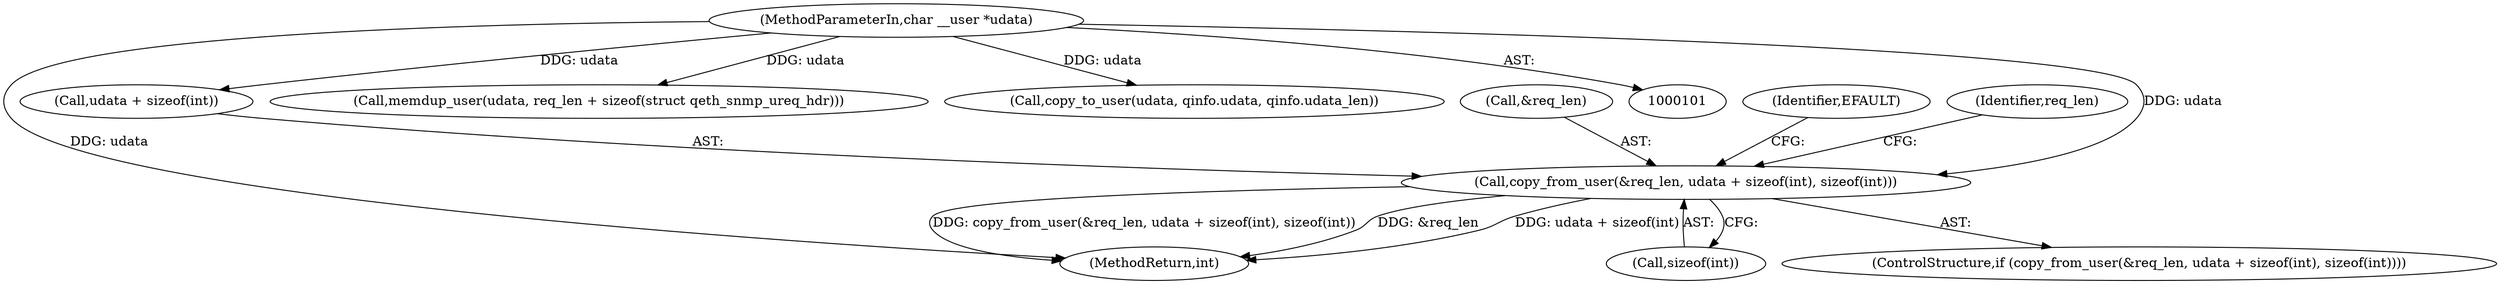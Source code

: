 digraph "0_linux_6fb392b1a63ae36c31f62bc3fc8630b49d602b62@API" {
"1000144" [label="(Call,copy_from_user(&req_len, udata + sizeof(int), sizeof(int)))"];
"1000103" [label="(MethodParameterIn,char __user *udata)"];
"1000103" [label="(MethodParameterIn,char __user *udata)"];
"1000145" [label="(Call,&req_len)"];
"1000302" [label="(MethodReturn,int)"];
"1000155" [label="(Identifier,EFAULT)"];
"1000173" [label="(Call,memdup_user(udata, req_len + sizeof(struct qeth_snmp_ureq_hdr)))"];
"1000282" [label="(Call,copy_to_user(udata, qinfo.udata, qinfo.udata_len))"];
"1000151" [label="(Call,sizeof(int))"];
"1000144" [label="(Call,copy_from_user(&req_len, udata + sizeof(int), sizeof(int)))"];
"1000143" [label="(ControlStructure,if (copy_from_user(&req_len, udata + sizeof(int), sizeof(int))))"];
"1000147" [label="(Call,udata + sizeof(int))"];
"1000158" [label="(Identifier,req_len)"];
"1000144" -> "1000143"  [label="AST: "];
"1000144" -> "1000151"  [label="CFG: "];
"1000145" -> "1000144"  [label="AST: "];
"1000147" -> "1000144"  [label="AST: "];
"1000151" -> "1000144"  [label="AST: "];
"1000155" -> "1000144"  [label="CFG: "];
"1000158" -> "1000144"  [label="CFG: "];
"1000144" -> "1000302"  [label="DDG: copy_from_user(&req_len, udata + sizeof(int), sizeof(int))"];
"1000144" -> "1000302"  [label="DDG: &req_len"];
"1000144" -> "1000302"  [label="DDG: udata + sizeof(int)"];
"1000103" -> "1000144"  [label="DDG: udata"];
"1000103" -> "1000101"  [label="AST: "];
"1000103" -> "1000302"  [label="DDG: udata"];
"1000103" -> "1000147"  [label="DDG: udata"];
"1000103" -> "1000173"  [label="DDG: udata"];
"1000103" -> "1000282"  [label="DDG: udata"];
}
